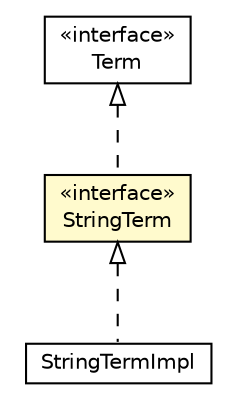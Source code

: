 #!/usr/local/bin/dot
#
# Class diagram 
# Generated by UMLGraph version R5_6_6-1-g9240c4 (http://www.umlgraph.org/)
#

digraph G {
	edge [fontname="Helvetica",fontsize=10,labelfontname="Helvetica",labelfontsize=10];
	node [fontname="Helvetica",fontsize=10,shape=plaintext];
	nodesep=0.25;
	ranksep=0.5;
	// jason.asSyntax.Term
	c44059 [label=<<table title="jason.asSyntax.Term" border="0" cellborder="1" cellspacing="0" cellpadding="2" port="p" href="./Term.html">
		<tr><td><table border="0" cellspacing="0" cellpadding="1">
<tr><td align="center" balign="center"> &#171;interface&#187; </td></tr>
<tr><td align="center" balign="center"> Term </td></tr>
		</table></td></tr>
		</table>>, URL="./Term.html", fontname="Helvetica", fontcolor="black", fontsize=10.0];
	// jason.asSyntax.StringTermImpl
	c44061 [label=<<table title="jason.asSyntax.StringTermImpl" border="0" cellborder="1" cellspacing="0" cellpadding="2" port="p" href="./StringTermImpl.html">
		<tr><td><table border="0" cellspacing="0" cellpadding="1">
<tr><td align="center" balign="center"> StringTermImpl </td></tr>
		</table></td></tr>
		</table>>, URL="./StringTermImpl.html", fontname="Helvetica", fontcolor="black", fontsize=10.0];
	// jason.asSyntax.StringTerm
	c44062 [label=<<table title="jason.asSyntax.StringTerm" border="0" cellborder="1" cellspacing="0" cellpadding="2" port="p" bgcolor="lemonChiffon" href="./StringTerm.html">
		<tr><td><table border="0" cellspacing="0" cellpadding="1">
<tr><td align="center" balign="center"> &#171;interface&#187; </td></tr>
<tr><td align="center" balign="center"> StringTerm </td></tr>
		</table></td></tr>
		</table>>, URL="./StringTerm.html", fontname="Helvetica", fontcolor="black", fontsize=10.0];
	//jason.asSyntax.StringTermImpl implements jason.asSyntax.StringTerm
	c44062:p -> c44061:p [dir=back,arrowtail=empty,style=dashed];
	//jason.asSyntax.StringTerm implements jason.asSyntax.Term
	c44059:p -> c44062:p [dir=back,arrowtail=empty,style=dashed];
}


